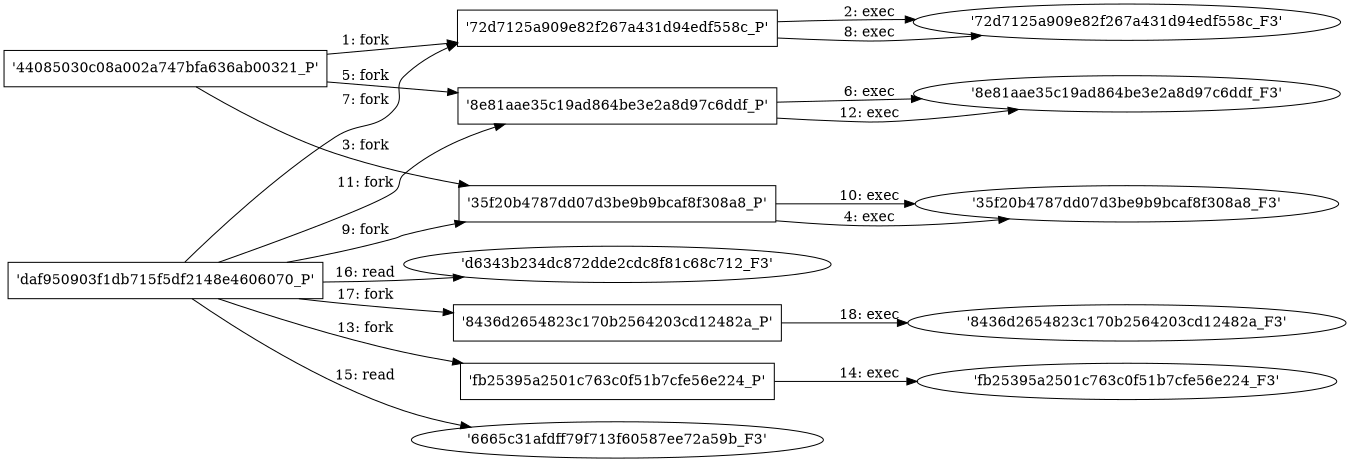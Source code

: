 digraph "D:\Learning\Paper\apt\基于CTI的攻击预警\Dataset\攻击图\ASGfromALLCTI\Disrupting the Attack Chain Through Detecting Credential Dumping .dot" {
rankdir="LR"
size="9"
fixedsize="false"
splines="true"
nodesep=0.3
ranksep=0
fontsize=10
overlap="scalexy"
engine= "neato"
	"'44085030c08a002a747bfa636ab00321_P'" [node_type=Process shape=box]
	"'72d7125a909e82f267a431d94edf558c_P'" [node_type=Process shape=box]
	"'44085030c08a002a747bfa636ab00321_P'" -> "'72d7125a909e82f267a431d94edf558c_P'" [label="1: fork"]
	"'72d7125a909e82f267a431d94edf558c_P'" [node_type=Process shape=box]
	"'72d7125a909e82f267a431d94edf558c_F3'" [node_type=File shape=ellipse]
	"'72d7125a909e82f267a431d94edf558c_P'" -> "'72d7125a909e82f267a431d94edf558c_F3'" [label="2: exec"]
	"'44085030c08a002a747bfa636ab00321_P'" [node_type=Process shape=box]
	"'35f20b4787dd07d3be9b9bcaf8f308a8_P'" [node_type=Process shape=box]
	"'44085030c08a002a747bfa636ab00321_P'" -> "'35f20b4787dd07d3be9b9bcaf8f308a8_P'" [label="3: fork"]
	"'35f20b4787dd07d3be9b9bcaf8f308a8_P'" [node_type=Process shape=box]
	"'35f20b4787dd07d3be9b9bcaf8f308a8_F3'" [node_type=File shape=ellipse]
	"'35f20b4787dd07d3be9b9bcaf8f308a8_P'" -> "'35f20b4787dd07d3be9b9bcaf8f308a8_F3'" [label="4: exec"]
	"'44085030c08a002a747bfa636ab00321_P'" [node_type=Process shape=box]
	"'8e81aae35c19ad864be3e2a8d97c6ddf_P'" [node_type=Process shape=box]
	"'44085030c08a002a747bfa636ab00321_P'" -> "'8e81aae35c19ad864be3e2a8d97c6ddf_P'" [label="5: fork"]
	"'8e81aae35c19ad864be3e2a8d97c6ddf_P'" [node_type=Process shape=box]
	"'8e81aae35c19ad864be3e2a8d97c6ddf_F3'" [node_type=File shape=ellipse]
	"'8e81aae35c19ad864be3e2a8d97c6ddf_P'" -> "'8e81aae35c19ad864be3e2a8d97c6ddf_F3'" [label="6: exec"]
	"'daf950903f1db715f5df2148e4606070_P'" [node_type=Process shape=box]
	"'72d7125a909e82f267a431d94edf558c_P'" [node_type=Process shape=box]
	"'daf950903f1db715f5df2148e4606070_P'" -> "'72d7125a909e82f267a431d94edf558c_P'" [label="7: fork"]
	"'72d7125a909e82f267a431d94edf558c_P'" [node_type=Process shape=box]
	"'72d7125a909e82f267a431d94edf558c_F3'" [node_type=File shape=ellipse]
	"'72d7125a909e82f267a431d94edf558c_P'" -> "'72d7125a909e82f267a431d94edf558c_F3'" [label="8: exec"]
	"'daf950903f1db715f5df2148e4606070_P'" [node_type=Process shape=box]
	"'35f20b4787dd07d3be9b9bcaf8f308a8_P'" [node_type=Process shape=box]
	"'daf950903f1db715f5df2148e4606070_P'" -> "'35f20b4787dd07d3be9b9bcaf8f308a8_P'" [label="9: fork"]
	"'35f20b4787dd07d3be9b9bcaf8f308a8_P'" [node_type=Process shape=box]
	"'35f20b4787dd07d3be9b9bcaf8f308a8_F3'" [node_type=File shape=ellipse]
	"'35f20b4787dd07d3be9b9bcaf8f308a8_P'" -> "'35f20b4787dd07d3be9b9bcaf8f308a8_F3'" [label="10: exec"]
	"'daf950903f1db715f5df2148e4606070_P'" [node_type=Process shape=box]
	"'8e81aae35c19ad864be3e2a8d97c6ddf_P'" [node_type=Process shape=box]
	"'daf950903f1db715f5df2148e4606070_P'" -> "'8e81aae35c19ad864be3e2a8d97c6ddf_P'" [label="11: fork"]
	"'8e81aae35c19ad864be3e2a8d97c6ddf_P'" [node_type=Process shape=box]
	"'8e81aae35c19ad864be3e2a8d97c6ddf_F3'" [node_type=File shape=ellipse]
	"'8e81aae35c19ad864be3e2a8d97c6ddf_P'" -> "'8e81aae35c19ad864be3e2a8d97c6ddf_F3'" [label="12: exec"]
	"'daf950903f1db715f5df2148e4606070_P'" [node_type=Process shape=box]
	"'fb25395a2501c763c0f51b7cfe56e224_P'" [node_type=Process shape=box]
	"'daf950903f1db715f5df2148e4606070_P'" -> "'fb25395a2501c763c0f51b7cfe56e224_P'" [label="13: fork"]
	"'fb25395a2501c763c0f51b7cfe56e224_P'" [node_type=Process shape=box]
	"'fb25395a2501c763c0f51b7cfe56e224_F3'" [node_type=File shape=ellipse]
	"'fb25395a2501c763c0f51b7cfe56e224_P'" -> "'fb25395a2501c763c0f51b7cfe56e224_F3'" [label="14: exec"]
	"'6665c31afdff79f713f60587ee72a59b_F3'" [node_type=file shape=ellipse]
	"'daf950903f1db715f5df2148e4606070_P'" [node_type=Process shape=box]
	"'daf950903f1db715f5df2148e4606070_P'" -> "'6665c31afdff79f713f60587ee72a59b_F3'" [label="15: read"]
	"'d6343b234dc872dde2cdc8f81c68c712_F3'" [node_type=file shape=ellipse]
	"'daf950903f1db715f5df2148e4606070_P'" [node_type=Process shape=box]
	"'daf950903f1db715f5df2148e4606070_P'" -> "'d6343b234dc872dde2cdc8f81c68c712_F3'" [label="16: read"]
	"'daf950903f1db715f5df2148e4606070_P'" [node_type=Process shape=box]
	"'8436d2654823c170b2564203cd12482a_P'" [node_type=Process shape=box]
	"'daf950903f1db715f5df2148e4606070_P'" -> "'8436d2654823c170b2564203cd12482a_P'" [label="17: fork"]
	"'8436d2654823c170b2564203cd12482a_P'" [node_type=Process shape=box]
	"'8436d2654823c170b2564203cd12482a_F3'" [node_type=File shape=ellipse]
	"'8436d2654823c170b2564203cd12482a_P'" -> "'8436d2654823c170b2564203cd12482a_F3'" [label="18: exec"]
}
